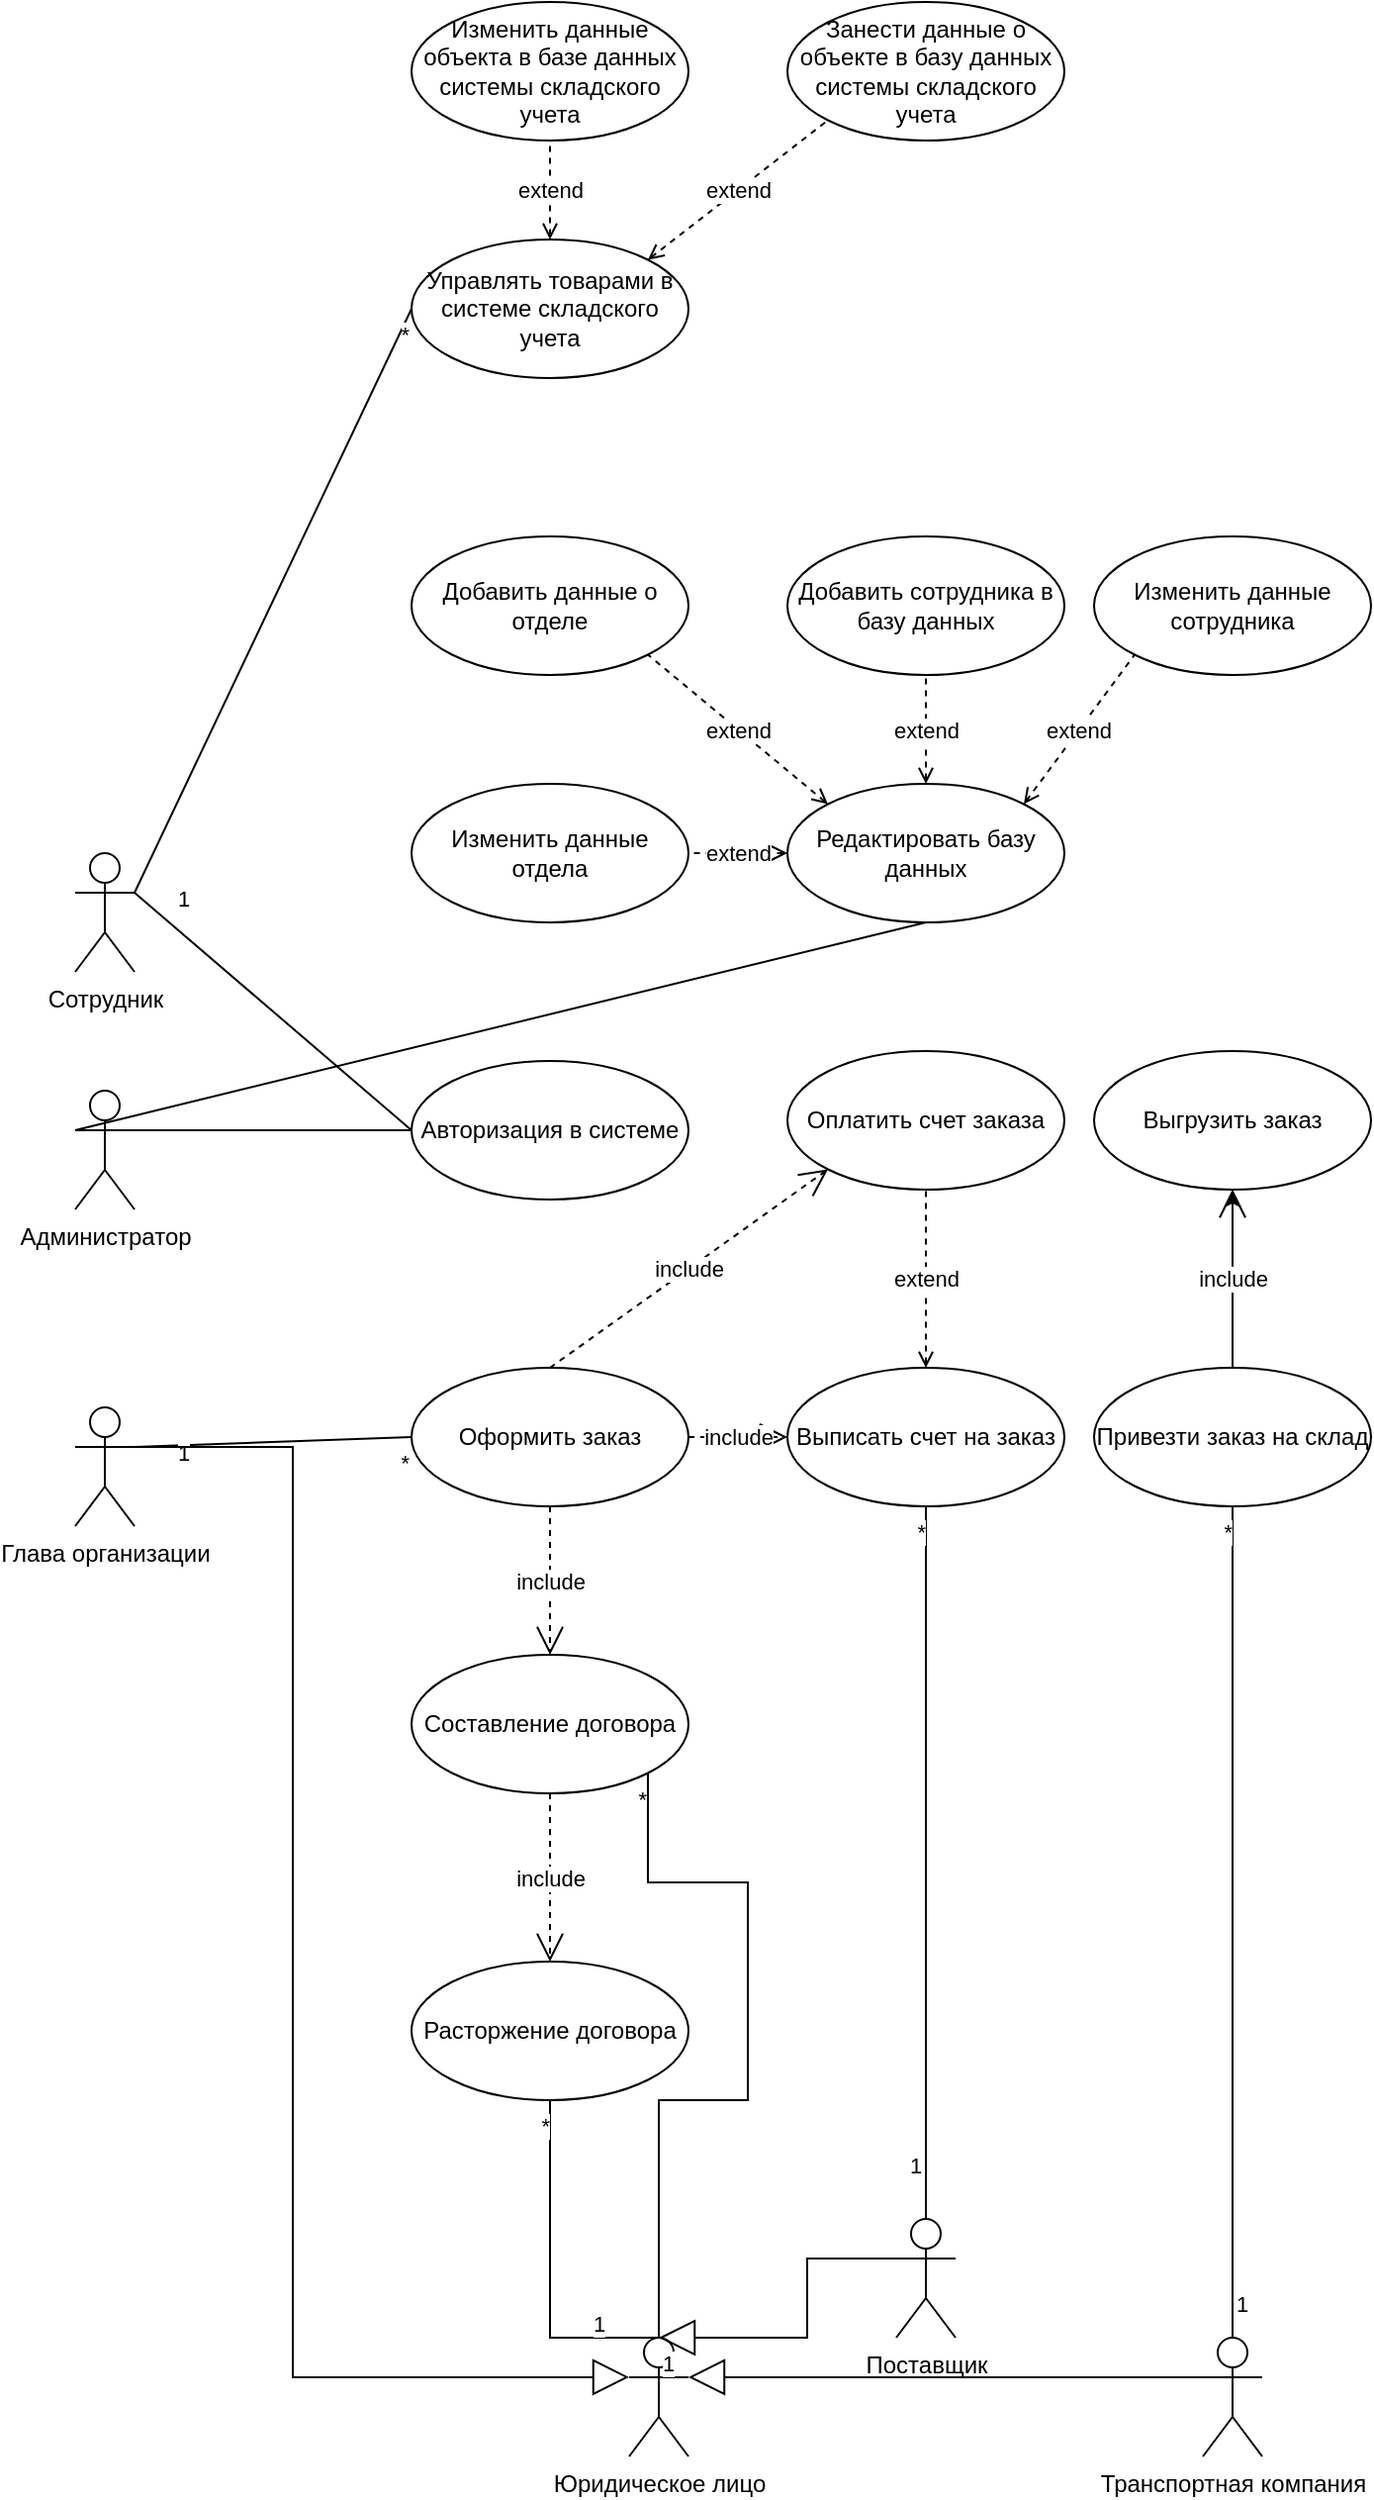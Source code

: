 <mxfile version="24.0.5" type="device">
  <diagram name="Strona-1" id="CRoOHCRp7PV3VWZ4VVK-">
    <mxGraphModel dx="2736" dy="2191" grid="1" gridSize="10" guides="1" tooltips="1" connect="1" arrows="1" fold="1" page="1" pageScale="1" pageWidth="827" pageHeight="1169" math="0" shadow="0">
      <root>
        <mxCell id="0" />
        <mxCell id="1" parent="0" />
        <mxCell id="mRrVycRDnN2cjoP5IXHZ-1" value="Сотрудник" style="shape=umlActor;verticalLabelPosition=bottom;verticalAlign=top;html=1;outlineConnect=0;" parent="1" vertex="1">
          <mxGeometry x="10" y="180" width="30" height="60" as="geometry" />
        </mxCell>
        <mxCell id="mRrVycRDnN2cjoP5IXHZ-6" value="Изменить данные объекта в базе данных системы складского учета" style="ellipse;whiteSpace=wrap;html=1;" parent="1" vertex="1">
          <mxGeometry x="180" y="-250" width="140" height="70" as="geometry" />
        </mxCell>
        <mxCell id="mRrVycRDnN2cjoP5IXHZ-7" value="Авторизация в системе" style="ellipse;whiteSpace=wrap;html=1;" parent="1" vertex="1">
          <mxGeometry x="180" y="285" width="140" height="70" as="geometry" />
        </mxCell>
        <mxCell id="mRrVycRDnN2cjoP5IXHZ-8" value="Глава организации" style="shape=umlActor;verticalLabelPosition=bottom;verticalAlign=top;html=1;outlineConnect=0;" parent="1" vertex="1">
          <mxGeometry x="10" y="460" width="30" height="60" as="geometry" />
        </mxCell>
        <mxCell id="mRrVycRDnN2cjoP5IXHZ-10" value="Поставщик" style="shape=umlActor;verticalLabelPosition=bottom;verticalAlign=top;html=1;outlineConnect=0;" parent="1" vertex="1">
          <mxGeometry x="425" y="870" width="30" height="60" as="geometry" />
        </mxCell>
        <mxCell id="mRrVycRDnN2cjoP5IXHZ-11" value="Оформить заказ" style="ellipse;whiteSpace=wrap;html=1;" parent="1" vertex="1">
          <mxGeometry x="180" y="440" width="140" height="70" as="geometry" />
        </mxCell>
        <mxCell id="mRrVycRDnN2cjoP5IXHZ-12" value="Выписать счет на заказ" style="ellipse;whiteSpace=wrap;html=1;" parent="1" vertex="1">
          <mxGeometry x="370" y="440" width="140" height="70" as="geometry" />
        </mxCell>
        <mxCell id="qp0rJCxD5dZN1S8XU3L9-33" value="" style="edgeStyle=orthogonalEdgeStyle;rounded=0;orthogonalLoop=1;jettySize=auto;html=1;" edge="1" parent="1" source="mRrVycRDnN2cjoP5IXHZ-13" target="qp0rJCxD5dZN1S8XU3L9-4">
          <mxGeometry relative="1" as="geometry" />
        </mxCell>
        <mxCell id="mRrVycRDnN2cjoP5IXHZ-13" value="Привезти заказ на склад" style="ellipse;whiteSpace=wrap;html=1;" parent="1" vertex="1">
          <mxGeometry x="525" y="440" width="140" height="70" as="geometry" />
        </mxCell>
        <mxCell id="mRrVycRDnN2cjoP5IXHZ-16" value="" style="endArrow=none;html=1;rounded=0;entryX=1;entryY=0.333;entryDx=0;entryDy=0;entryPerimeter=0;exitX=0;exitY=0.5;exitDx=0;exitDy=0;" parent="1" source="mRrVycRDnN2cjoP5IXHZ-7" target="mRrVycRDnN2cjoP5IXHZ-1" edge="1">
          <mxGeometry width="50" height="50" relative="1" as="geometry">
            <mxPoint x="250" y="460" as="sourcePoint" />
            <mxPoint x="300" y="410" as="targetPoint" />
          </mxGeometry>
        </mxCell>
        <mxCell id="mRrVycRDnN2cjoP5IXHZ-17" value="" style="endArrow=none;html=1;startArrow=none;startFill=0;rounded=0;exitX=0.5;exitY=0;exitDx=0;exitDy=0;exitPerimeter=0;entryX=0.5;entryY=1;entryDx=0;entryDy=0;endFill=0;" parent="1" source="mRrVycRDnN2cjoP5IXHZ-10" target="mRrVycRDnN2cjoP5IXHZ-12" edge="1">
          <mxGeometry relative="1" as="geometry">
            <mxPoint x="360" y="610" as="sourcePoint" />
            <mxPoint x="520" y="610" as="targetPoint" />
          </mxGeometry>
        </mxCell>
        <mxCell id="mRrVycRDnN2cjoP5IXHZ-18" value="1" style="edgeLabel;resizable=0;html=1;align=left;verticalAlign=top;" parent="mRrVycRDnN2cjoP5IXHZ-17" connectable="0" vertex="1">
          <mxGeometry x="-1" relative="1" as="geometry">
            <mxPoint x="-10" y="-40" as="offset" />
          </mxGeometry>
        </mxCell>
        <mxCell id="mRrVycRDnN2cjoP5IXHZ-19" value="*" style="edgeLabel;resizable=0;html=1;align=right;verticalAlign=top;" parent="mRrVycRDnN2cjoP5IXHZ-17" connectable="0" vertex="1">
          <mxGeometry x="1" relative="1" as="geometry" />
        </mxCell>
        <mxCell id="mRrVycRDnN2cjoP5IXHZ-23" value="include" style="endArrow=open;endSize=12;dashed=1;html=1;rounded=0;entryX=0;entryY=0.5;entryDx=0;entryDy=0;exitX=1;exitY=0.5;exitDx=0;exitDy=0;" parent="1" source="mRrVycRDnN2cjoP5IXHZ-11" target="mRrVycRDnN2cjoP5IXHZ-12" edge="1">
          <mxGeometry width="160" relative="1" as="geometry">
            <mxPoint x="200" y="440" as="sourcePoint" />
            <mxPoint x="360" y="440" as="targetPoint" />
          </mxGeometry>
        </mxCell>
        <mxCell id="mRrVycRDnN2cjoP5IXHZ-25" value="" style="endArrow=none;html=1;startArrow=none;startFill=0;rounded=0;exitX=1;exitY=0.333;exitDx=0;exitDy=0;exitPerimeter=0;entryX=0;entryY=0.5;entryDx=0;entryDy=0;endFill=0;" parent="1" source="mRrVycRDnN2cjoP5IXHZ-8" target="mRrVycRDnN2cjoP5IXHZ-11" edge="1">
          <mxGeometry relative="1" as="geometry">
            <mxPoint x="295" y="610" as="sourcePoint" />
            <mxPoint x="450" y="470" as="targetPoint" />
          </mxGeometry>
        </mxCell>
        <mxCell id="mRrVycRDnN2cjoP5IXHZ-26" value="1" style="edgeLabel;resizable=0;html=1;align=left;verticalAlign=top;" parent="mRrVycRDnN2cjoP5IXHZ-25" connectable="0" vertex="1">
          <mxGeometry x="-1" relative="1" as="geometry">
            <mxPoint x="20" y="-10" as="offset" />
          </mxGeometry>
        </mxCell>
        <mxCell id="mRrVycRDnN2cjoP5IXHZ-27" value="*" style="edgeLabel;resizable=0;html=1;align=right;verticalAlign=top;" parent="mRrVycRDnN2cjoP5IXHZ-25" connectable="0" vertex="1">
          <mxGeometry x="1" relative="1" as="geometry" />
        </mxCell>
        <mxCell id="mRrVycRDnN2cjoP5IXHZ-31" value="" style="endArrow=none;html=1;startArrow=none;startFill=0;rounded=0;exitX=1;exitY=0.333;exitDx=0;exitDy=0;exitPerimeter=0;entryX=0;entryY=0.5;entryDx=0;entryDy=0;endFill=0;" parent="1" source="mRrVycRDnN2cjoP5IXHZ-1" target="qp0rJCxD5dZN1S8XU3L9-30" edge="1">
          <mxGeometry relative="1" as="geometry">
            <mxPoint x="105" y="310" as="sourcePoint" />
            <mxPoint x="370.0" y="185" as="targetPoint" />
          </mxGeometry>
        </mxCell>
        <mxCell id="mRrVycRDnN2cjoP5IXHZ-32" value="1" style="edgeLabel;resizable=0;html=1;align=left;verticalAlign=top;" parent="mRrVycRDnN2cjoP5IXHZ-31" connectable="0" vertex="1">
          <mxGeometry x="-1" relative="1" as="geometry">
            <mxPoint x="20" y="-10" as="offset" />
          </mxGeometry>
        </mxCell>
        <mxCell id="mRrVycRDnN2cjoP5IXHZ-33" value="*" style="edgeLabel;resizable=0;html=1;align=right;verticalAlign=top;" parent="mRrVycRDnN2cjoP5IXHZ-31" connectable="0" vertex="1">
          <mxGeometry x="1" relative="1" as="geometry" />
        </mxCell>
        <mxCell id="mRrVycRDnN2cjoP5IXHZ-35" value="Транспортная компания&lt;br&gt;" style="shape=umlActor;verticalLabelPosition=bottom;verticalAlign=top;html=1;" parent="1" vertex="1">
          <mxGeometry x="580" y="930" width="30" height="60" as="geometry" />
        </mxCell>
        <mxCell id="mRrVycRDnN2cjoP5IXHZ-38" value="" style="endArrow=none;html=1;startArrow=none;startFill=0;rounded=0;exitX=0.5;exitY=0;exitDx=0;exitDy=0;exitPerimeter=0;entryX=0.5;entryY=1;entryDx=0;entryDy=0;endFill=0;" parent="1" source="mRrVycRDnN2cjoP5IXHZ-35" target="mRrVycRDnN2cjoP5IXHZ-13" edge="1">
          <mxGeometry relative="1" as="geometry">
            <mxPoint x="610" y="630" as="sourcePoint" />
            <mxPoint x="765" y="490" as="targetPoint" />
          </mxGeometry>
        </mxCell>
        <mxCell id="mRrVycRDnN2cjoP5IXHZ-39" value="1" style="edgeLabel;resizable=0;html=1;align=left;verticalAlign=top;" parent="mRrVycRDnN2cjoP5IXHZ-38" connectable="0" vertex="1">
          <mxGeometry x="-1" relative="1" as="geometry">
            <mxPoint y="-30" as="offset" />
          </mxGeometry>
        </mxCell>
        <mxCell id="mRrVycRDnN2cjoP5IXHZ-40" value="*" style="edgeLabel;resizable=0;html=1;align=right;verticalAlign=top;" parent="mRrVycRDnN2cjoP5IXHZ-38" connectable="0" vertex="1">
          <mxGeometry x="1" relative="1" as="geometry" />
        </mxCell>
        <mxCell id="mRrVycRDnN2cjoP5IXHZ-41" value="Оплатить счет заказа" style="ellipse;whiteSpace=wrap;html=1;" parent="1" vertex="1">
          <mxGeometry x="370" y="280" width="140" height="70" as="geometry" />
        </mxCell>
        <mxCell id="mRrVycRDnN2cjoP5IXHZ-42" value="extend" style="endArrow=none;endSize=12;dashed=1;html=1;rounded=0;entryX=0.5;entryY=1;entryDx=0;entryDy=0;exitX=0.5;exitY=0;exitDx=0;exitDy=0;startArrow=open;startFill=0;endFill=0;" parent="1" source="mRrVycRDnN2cjoP5IXHZ-12" target="mRrVycRDnN2cjoP5IXHZ-41" edge="1">
          <mxGeometry width="160" relative="1" as="geometry">
            <mxPoint x="340" y="495" as="sourcePoint" />
            <mxPoint x="380" y="435" as="targetPoint" />
          </mxGeometry>
        </mxCell>
        <mxCell id="mRrVycRDnN2cjoP5IXHZ-49" value="Составление договора" style="ellipse;whiteSpace=wrap;html=1;" parent="1" vertex="1">
          <mxGeometry x="180" y="585" width="140" height="70" as="geometry" />
        </mxCell>
        <mxCell id="mRrVycRDnN2cjoP5IXHZ-59" value="include" style="endArrow=open;endSize=12;dashed=1;html=1;rounded=0;entryX=0.5;entryY=0;entryDx=0;entryDy=0;exitX=0.5;exitY=1;exitDx=0;exitDy=0;" parent="1" source="mRrVycRDnN2cjoP5IXHZ-11" target="mRrVycRDnN2cjoP5IXHZ-49" edge="1">
          <mxGeometry width="160" relative="1" as="geometry">
            <mxPoint x="330" y="485" as="sourcePoint" />
            <mxPoint x="380" y="435" as="targetPoint" />
          </mxGeometry>
        </mxCell>
        <mxCell id="mRrVycRDnN2cjoP5IXHZ-63" value="Расторжение договора" style="ellipse;whiteSpace=wrap;html=1;" parent="1" vertex="1">
          <mxGeometry x="180" y="740" width="140" height="70" as="geometry" />
        </mxCell>
        <mxCell id="mRrVycRDnN2cjoP5IXHZ-91" value="include" style="endArrow=open;endSize=12;dashed=1;html=1;rounded=0;entryX=0;entryY=1;entryDx=0;entryDy=0;exitX=0.5;exitY=0;exitDx=0;exitDy=0;" parent="1" source="mRrVycRDnN2cjoP5IXHZ-11" target="mRrVycRDnN2cjoP5IXHZ-41" edge="1">
          <mxGeometry width="160" relative="1" as="geometry">
            <mxPoint x="330" y="485" as="sourcePoint" />
            <mxPoint x="380" y="435" as="targetPoint" />
          </mxGeometry>
        </mxCell>
        <mxCell id="mRrVycRDnN2cjoP5IXHZ-93" value="Юридическое лицо" style="shape=umlActor;verticalLabelPosition=bottom;verticalAlign=top;html=1;" parent="1" vertex="1">
          <mxGeometry x="290" y="930" width="30" height="60" as="geometry" />
        </mxCell>
        <mxCell id="mRrVycRDnN2cjoP5IXHZ-94" value="" style="endArrow=block;endSize=16;endFill=0;html=1;rounded=0;exitX=1;exitY=0.333;exitDx=0;exitDy=0;exitPerimeter=0;entryX=0;entryY=0.333;entryDx=0;entryDy=0;entryPerimeter=0;edgeStyle=orthogonalEdgeStyle;" parent="1" source="mRrVycRDnN2cjoP5IXHZ-8" target="mRrVycRDnN2cjoP5IXHZ-93" edge="1">
          <mxGeometry width="160" relative="1" as="geometry">
            <mxPoint x="280" y="590" as="sourcePoint" />
            <mxPoint x="440" y="590" as="targetPoint" />
            <Array as="points">
              <mxPoint x="120" y="480" />
              <mxPoint x="120" y="950" />
            </Array>
          </mxGeometry>
        </mxCell>
        <mxCell id="mRrVycRDnN2cjoP5IXHZ-95" value="" style="endArrow=block;endSize=16;endFill=0;html=1;rounded=0;exitX=0;exitY=0.333;exitDx=0;exitDy=0;exitPerimeter=0;entryX=1;entryY=0.333;entryDx=0;entryDy=0;entryPerimeter=0;edgeStyle=orthogonalEdgeStyle;" parent="1" target="mRrVycRDnN2cjoP5IXHZ-93" edge="1" source="mRrVycRDnN2cjoP5IXHZ-35">
          <mxGeometry width="160" relative="1" as="geometry">
            <mxPoint x="580" y="680" as="sourcePoint" />
            <mxPoint x="760" y="1050" as="targetPoint" />
            <Array as="points">
              <mxPoint x="550" y="950" />
              <mxPoint x="550" y="950" />
            </Array>
          </mxGeometry>
        </mxCell>
        <mxCell id="mRrVycRDnN2cjoP5IXHZ-96" value="" style="endArrow=block;endSize=16;endFill=0;html=1;rounded=0;entryX=0.5;entryY=0;entryDx=0;entryDy=0;entryPerimeter=0;edgeStyle=orthogonalEdgeStyle;exitX=0.167;exitY=0.333;exitDx=0;exitDy=0;exitPerimeter=0;" parent="1" source="mRrVycRDnN2cjoP5IXHZ-10" target="mRrVycRDnN2cjoP5IXHZ-93" edge="1">
          <mxGeometry width="160" relative="1" as="geometry">
            <mxPoint x="420" y="890" as="sourcePoint" />
            <mxPoint x="330" y="860" as="targetPoint" />
            <Array as="points">
              <mxPoint x="380" y="890" />
              <mxPoint x="380" y="930" />
            </Array>
          </mxGeometry>
        </mxCell>
        <mxCell id="mRrVycRDnN2cjoP5IXHZ-97" value="" style="endArrow=none;html=1;startArrow=none;startFill=0;rounded=0;exitX=0.5;exitY=0;exitDx=0;exitDy=0;exitPerimeter=0;entryX=0.5;entryY=1;entryDx=0;entryDy=0;endFill=0;edgeStyle=orthogonalEdgeStyle;" parent="1" source="mRrVycRDnN2cjoP5IXHZ-93" target="mRrVycRDnN2cjoP5IXHZ-63" edge="1">
          <mxGeometry relative="1" as="geometry">
            <mxPoint x="120" y="490" as="sourcePoint" />
            <mxPoint x="190" y="485" as="targetPoint" />
            <Array as="points">
              <mxPoint x="250" y="930" />
            </Array>
          </mxGeometry>
        </mxCell>
        <mxCell id="mRrVycRDnN2cjoP5IXHZ-98" value="1" style="edgeLabel;resizable=0;html=1;align=left;verticalAlign=top;" parent="mRrVycRDnN2cjoP5IXHZ-97" connectable="0" vertex="1">
          <mxGeometry x="-1" relative="1" as="geometry" />
        </mxCell>
        <mxCell id="mRrVycRDnN2cjoP5IXHZ-99" value="*" style="edgeLabel;resizable=0;html=1;align=right;verticalAlign=top;" parent="mRrVycRDnN2cjoP5IXHZ-97" connectable="0" vertex="1">
          <mxGeometry x="1" relative="1" as="geometry" />
        </mxCell>
        <mxCell id="mRrVycRDnN2cjoP5IXHZ-100" value="" style="endArrow=none;html=1;startArrow=none;startFill=0;rounded=0;exitX=0.5;exitY=0;exitDx=0;exitDy=0;exitPerimeter=0;entryX=1;entryY=1;entryDx=0;entryDy=0;endFill=0;edgeStyle=orthogonalEdgeStyle;" parent="1" source="mRrVycRDnN2cjoP5IXHZ-93" target="mRrVycRDnN2cjoP5IXHZ-49" edge="1">
          <mxGeometry relative="1" as="geometry">
            <mxPoint x="315" y="840" as="sourcePoint" />
            <mxPoint x="260" y="820" as="targetPoint" />
            <Array as="points">
              <mxPoint x="305" y="810" />
              <mxPoint x="350" y="810" />
              <mxPoint x="350" y="700" />
              <mxPoint x="300" y="700" />
            </Array>
          </mxGeometry>
        </mxCell>
        <mxCell id="mRrVycRDnN2cjoP5IXHZ-101" value="1" style="edgeLabel;resizable=0;html=1;align=left;verticalAlign=top;" parent="mRrVycRDnN2cjoP5IXHZ-100" connectable="0" vertex="1">
          <mxGeometry x="-1" relative="1" as="geometry">
            <mxPoint x="-35" y="-20" as="offset" />
          </mxGeometry>
        </mxCell>
        <mxCell id="mRrVycRDnN2cjoP5IXHZ-102" value="*" style="edgeLabel;resizable=0;html=1;align=right;verticalAlign=top;" parent="mRrVycRDnN2cjoP5IXHZ-100" connectable="0" vertex="1">
          <mxGeometry x="1" relative="1" as="geometry" />
        </mxCell>
        <mxCell id="qp0rJCxD5dZN1S8XU3L9-1" value="include" style="endArrow=open;endSize=12;dashed=1;html=1;rounded=0;exitX=0.5;exitY=1;exitDx=0;exitDy=0;" edge="1" parent="1" source="mRrVycRDnN2cjoP5IXHZ-49" target="mRrVycRDnN2cjoP5IXHZ-63">
          <mxGeometry width="160" relative="1" as="geometry">
            <mxPoint x="249.5" y="660" as="sourcePoint" />
            <mxPoint x="249.5" y="735" as="targetPoint" />
          </mxGeometry>
        </mxCell>
        <mxCell id="qp0rJCxD5dZN1S8XU3L9-4" value="Выгрузить заказ" style="ellipse;whiteSpace=wrap;html=1;" vertex="1" parent="1">
          <mxGeometry x="525" y="280" width="140" height="70" as="geometry" />
        </mxCell>
        <mxCell id="qp0rJCxD5dZN1S8XU3L9-6" value="include" style="endArrow=open;endSize=12;dashed=1;html=1;rounded=0;entryX=0.5;entryY=1;entryDx=0;entryDy=0;exitX=0.5;exitY=0;exitDx=0;exitDy=0;" edge="1" parent="1" source="mRrVycRDnN2cjoP5IXHZ-13" target="qp0rJCxD5dZN1S8XU3L9-4">
          <mxGeometry width="160" relative="1" as="geometry">
            <mxPoint x="260" y="450" as="sourcePoint" />
            <mxPoint x="401" y="350" as="targetPoint" />
          </mxGeometry>
        </mxCell>
        <mxCell id="qp0rJCxD5dZN1S8XU3L9-7" value="extend" style="endArrow=none;endSize=12;dashed=1;html=1;rounded=0;entryX=0.5;entryY=1;entryDx=0;entryDy=0;exitX=0.5;exitY=0;exitDx=0;exitDy=0;startArrow=open;startFill=0;endFill=0;" edge="1" parent="1" target="mRrVycRDnN2cjoP5IXHZ-6">
          <mxGeometry width="160" relative="1" as="geometry">
            <mxPoint x="250" y="-130" as="sourcePoint" />
            <mxPoint x="420.0" y="-260" as="targetPoint" />
          </mxGeometry>
        </mxCell>
        <mxCell id="qp0rJCxD5dZN1S8XU3L9-8" value="Администратор" style="shape=umlActor;verticalLabelPosition=bottom;verticalAlign=top;html=1;outlineConnect=0;" vertex="1" parent="1">
          <mxGeometry x="10" y="300" width="30" height="60" as="geometry" />
        </mxCell>
        <mxCell id="qp0rJCxD5dZN1S8XU3L9-11" value="" style="endArrow=none;html=1;rounded=0;exitX=1;exitY=0.333;exitDx=0;exitDy=0;exitPerimeter=0;entryX=0;entryY=0.5;entryDx=0;entryDy=0;" edge="1" parent="1" source="qp0rJCxD5dZN1S8XU3L9-8" target="mRrVycRDnN2cjoP5IXHZ-7">
          <mxGeometry width="50" height="50" relative="1" as="geometry">
            <mxPoint x="120" y="490" as="sourcePoint" />
            <mxPoint x="190" y="325" as="targetPoint" />
          </mxGeometry>
        </mxCell>
        <mxCell id="qp0rJCxD5dZN1S8XU3L9-16" value="Редактировать базу данных" style="ellipse;whiteSpace=wrap;html=1;" vertex="1" parent="1">
          <mxGeometry x="370" y="145" width="140" height="70" as="geometry" />
        </mxCell>
        <mxCell id="qp0rJCxD5dZN1S8XU3L9-18" value="" style="endArrow=none;html=1;rounded=0;exitX=0.5;exitY=1;exitDx=0;exitDy=0;entryX=0;entryY=0.333;entryDx=0;entryDy=0;entryPerimeter=0;" edge="1" parent="1" source="qp0rJCxD5dZN1S8XU3L9-16" target="qp0rJCxD5dZN1S8XU3L9-8">
          <mxGeometry width="50" height="50" relative="1" as="geometry">
            <mxPoint x="50" y="330" as="sourcePoint" />
            <mxPoint x="190" y="330" as="targetPoint" />
          </mxGeometry>
        </mxCell>
        <mxCell id="qp0rJCxD5dZN1S8XU3L9-19" value="Добавить сотрудника в базу данных" style="ellipse;whiteSpace=wrap;html=1;" vertex="1" parent="1">
          <mxGeometry x="370" y="20" width="140" height="70" as="geometry" />
        </mxCell>
        <mxCell id="qp0rJCxD5dZN1S8XU3L9-23" value="extend" style="endArrow=none;endSize=12;dashed=1;html=1;rounded=0;entryX=0.5;entryY=1;entryDx=0;entryDy=0;exitX=0.5;exitY=0;exitDx=0;exitDy=0;startArrow=open;startFill=0;endFill=0;" edge="1" parent="1" source="qp0rJCxD5dZN1S8XU3L9-16" target="qp0rJCxD5dZN1S8XU3L9-19">
          <mxGeometry width="160" relative="1" as="geometry">
            <mxPoint x="740" y="100" as="sourcePoint" />
            <mxPoint x="740" y="50" as="targetPoint" />
          </mxGeometry>
        </mxCell>
        <mxCell id="qp0rJCxD5dZN1S8XU3L9-24" value="Изменить данные сотрудника" style="ellipse;whiteSpace=wrap;html=1;" vertex="1" parent="1">
          <mxGeometry x="525" y="20" width="140" height="70" as="geometry" />
        </mxCell>
        <mxCell id="qp0rJCxD5dZN1S8XU3L9-25" value="extend" style="endArrow=none;endSize=12;dashed=1;html=1;rounded=0;entryX=0;entryY=1;entryDx=0;entryDy=0;exitX=1;exitY=0;exitDx=0;exitDy=0;startArrow=open;startFill=0;endFill=0;" edge="1" parent="1" source="qp0rJCxD5dZN1S8XU3L9-16" target="qp0rJCxD5dZN1S8XU3L9-24">
          <mxGeometry width="160" relative="1" as="geometry">
            <mxPoint x="490" y="150" as="sourcePoint" />
            <mxPoint x="490" y="100" as="targetPoint" />
          </mxGeometry>
        </mxCell>
        <mxCell id="qp0rJCxD5dZN1S8XU3L9-26" value="Добавить данные о отделе" style="ellipse;whiteSpace=wrap;html=1;" vertex="1" parent="1">
          <mxGeometry x="180" y="20" width="140" height="70" as="geometry" />
        </mxCell>
        <mxCell id="qp0rJCxD5dZN1S8XU3L9-27" value="extend" style="endArrow=none;endSize=12;dashed=1;html=1;rounded=0;entryX=1;entryY=1;entryDx=0;entryDy=0;exitX=0;exitY=0;exitDx=0;exitDy=0;startArrow=open;startFill=0;endFill=0;" edge="1" parent="1" source="qp0rJCxD5dZN1S8XU3L9-16" target="qp0rJCxD5dZN1S8XU3L9-26">
          <mxGeometry width="160" relative="1" as="geometry">
            <mxPoint x="490" y="150" as="sourcePoint" />
            <mxPoint x="490" y="100" as="targetPoint" />
          </mxGeometry>
        </mxCell>
        <mxCell id="qp0rJCxD5dZN1S8XU3L9-28" value="Изменить данные отдела" style="ellipse;whiteSpace=wrap;html=1;" vertex="1" parent="1">
          <mxGeometry x="180" y="145" width="140" height="70" as="geometry" />
        </mxCell>
        <mxCell id="qp0rJCxD5dZN1S8XU3L9-29" value="extend" style="endArrow=none;endSize=12;dashed=1;html=1;rounded=0;entryX=1;entryY=0.5;entryDx=0;entryDy=0;exitX=0;exitY=0.5;exitDx=0;exitDy=0;startArrow=open;startFill=0;endFill=0;" edge="1" parent="1" source="qp0rJCxD5dZN1S8XU3L9-16" target="qp0rJCxD5dZN1S8XU3L9-28">
          <mxGeometry width="160" relative="1" as="geometry">
            <mxPoint x="441" y="160" as="sourcePoint" />
            <mxPoint x="359" y="90" as="targetPoint" />
          </mxGeometry>
        </mxCell>
        <mxCell id="qp0rJCxD5dZN1S8XU3L9-30" value="Управлять товарами в системе складского учета" style="ellipse;whiteSpace=wrap;html=1;" vertex="1" parent="1">
          <mxGeometry x="180" y="-130" width="140" height="70" as="geometry" />
        </mxCell>
        <mxCell id="qp0rJCxD5dZN1S8XU3L9-31" value="Занести данные о объекте в базу данных системы складского учета" style="ellipse;whiteSpace=wrap;html=1;" vertex="1" parent="1">
          <mxGeometry x="370" y="-250" width="140" height="70" as="geometry" />
        </mxCell>
        <mxCell id="qp0rJCxD5dZN1S8XU3L9-32" value="extend" style="endArrow=none;endSize=12;dashed=1;html=1;rounded=0;entryX=0;entryY=1;entryDx=0;entryDy=0;exitX=1;exitY=0;exitDx=0;exitDy=0;startArrow=open;startFill=0;endFill=0;" edge="1" parent="1" source="qp0rJCxD5dZN1S8XU3L9-30" target="qp0rJCxD5dZN1S8XU3L9-31">
          <mxGeometry width="160" relative="1" as="geometry">
            <mxPoint x="340" y="-130" as="sourcePoint" />
            <mxPoint x="340" y="-180" as="targetPoint" />
          </mxGeometry>
        </mxCell>
      </root>
    </mxGraphModel>
  </diagram>
</mxfile>
